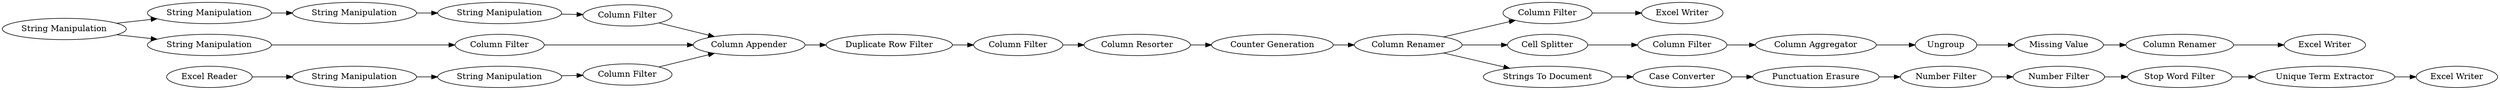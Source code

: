 digraph {
	5 -> 8
	835 -> 20
	820 -> 819
	14 -> 16
	781 -> 837
	822 -> 838
	762 -> 763
	832 -> 834
	17 -> 781
	837 -> 820
	116 -> 124
	20 -> 17
	8 -> 12
	124 -> 119
	831 -> 832
	15 -> 16
	13 -> 16
	838 -> 825
	837 -> 762
	799 -> 800
	763 -> 799
	12 -> 11
	16 -> 835
	6 -> 14
	11 -> 15
	119 -> 830
	800 -> 822
	3 -> 4
	834 -> 116
	5 -> 6
	837 -> 831
	4 -> 13
	830 -> 833
	1 -> 3
	820 [label="Column Filter"]
	8 [label="String Manipulation"]
	835 [label="Duplicate Row Filter"]
	819 [label="Excel Writer"]
	17 [label="Column Resorter"]
	3 [label="String Manipulation"]
	762 [label="Cell Splitter"]
	781 [label="Counter Generation"]
	119 [label="Stop Word Filter"]
	832 [label="Case Converter"]
	831 [label="Strings To Document"]
	6 [label="String Manipulation"]
	15 [label="Column Filter"]
	830 [label="Unique Term Extractor"]
	800 [label=Ungroup]
	12 [label="String Manipulation"]
	822 [label="Missing Value"]
	838 [label="Column Renamer"]
	16 [label="Column Appender"]
	837 [label="Column Renamer"]
	1 [label="Excel Reader"]
	833 [label="Excel Writer"]
	11 [label="String Manipulation"]
	4 [label="String Manipulation"]
	124 [label="Number Filter"]
	14 [label="Column Filter"]
	763 [label="Column Filter"]
	799 [label="Column Aggregator"]
	5 [label="String Manipulation"]
	825 [label="Excel Writer"]
	13 [label="Column Filter"]
	20 [label="Column Filter"]
	834 [label="Punctuation Erasure"]
	116 [label="Number Filter"]
	rankdir=LR
}
